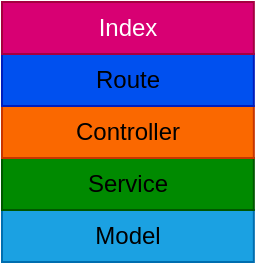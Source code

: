<mxfile>
    <diagram id="7C0lBjLsA_YcunZgZ7qo" name="第 1 页">
        <mxGraphModel dx="355" dy="211" grid="0" gridSize="10" guides="1" tooltips="1" connect="1" arrows="1" fold="1" page="1" pageScale="1" pageWidth="827" pageHeight="1169" background="light-dark(#FFFFFF,#FFFFFF)" math="0" shadow="0">
            <root>
                <mxCell id="0"/>
                <mxCell id="1" parent="0"/>
                <mxCell id="2" value="&lt;font style=&quot;color: light-dark(rgb(0, 0, 0), rgb(255, 255, 255));&quot;&gt;Model&lt;/font&gt;" style="rounded=0;whiteSpace=wrap;html=1;fillColor=#1ba1e2;fontColor=#ffffff;strokeColor=#006EAF;gradientColor=none;" vertex="1" parent="1">
                    <mxGeometry x="219" y="288" width="125.92" height="26" as="geometry"/>
                </mxCell>
                <mxCell id="3" value="&lt;font style=&quot;color: light-dark(rgb(0, 0, 0), rgb(255, 255, 255));&quot;&gt;Service&lt;/font&gt;" style="rounded=0;whiteSpace=wrap;html=1;fillColor=#008a00;fontColor=#ffffff;strokeColor=#005700;" vertex="1" parent="1">
                    <mxGeometry x="219" y="262" width="125.92" height="26" as="geometry"/>
                </mxCell>
                <mxCell id="6" value="" style="edgeStyle=none;html=1;" edge="1" parent="1" source="4" target="5">
                    <mxGeometry relative="1" as="geometry"/>
                </mxCell>
                <mxCell id="4" value="&lt;font style=&quot;color: light-dark(rgb(0, 0, 0), rgb(255, 255, 255));&quot;&gt;Controller&lt;/font&gt;" style="rounded=0;whiteSpace=wrap;html=1;fillColor=#fa6800;fontColor=#000000;strokeColor=#C73500;" vertex="1" parent="1">
                    <mxGeometry x="219" y="236" width="125.92" height="26" as="geometry"/>
                </mxCell>
                <mxCell id="5" value="&lt;font style=&quot;color: light-dark(rgb(0, 0, 0), rgb(255, 255, 255));&quot;&gt;Route&lt;/font&gt;" style="rounded=0;whiteSpace=wrap;html=1;fillColor=#0050ef;strokeColor=#001DBC;fontColor=#ffffff;" vertex="1" parent="1">
                    <mxGeometry x="219.0" y="210" width="125.92" height="26" as="geometry"/>
                </mxCell>
                <mxCell id="7" value="&lt;font style=&quot;color: light-dark(rgb(255, 255, 255), rgb(255, 255, 255));&quot;&gt;Index&lt;/font&gt;" style="rounded=0;whiteSpace=wrap;html=1;fillColor=#d80073;strokeColor=#A50040;fontColor=#ffffff;" vertex="1" parent="1">
                    <mxGeometry x="219.0" y="184" width="125.92" height="26" as="geometry"/>
                </mxCell>
            </root>
        </mxGraphModel>
    </diagram>
</mxfile>